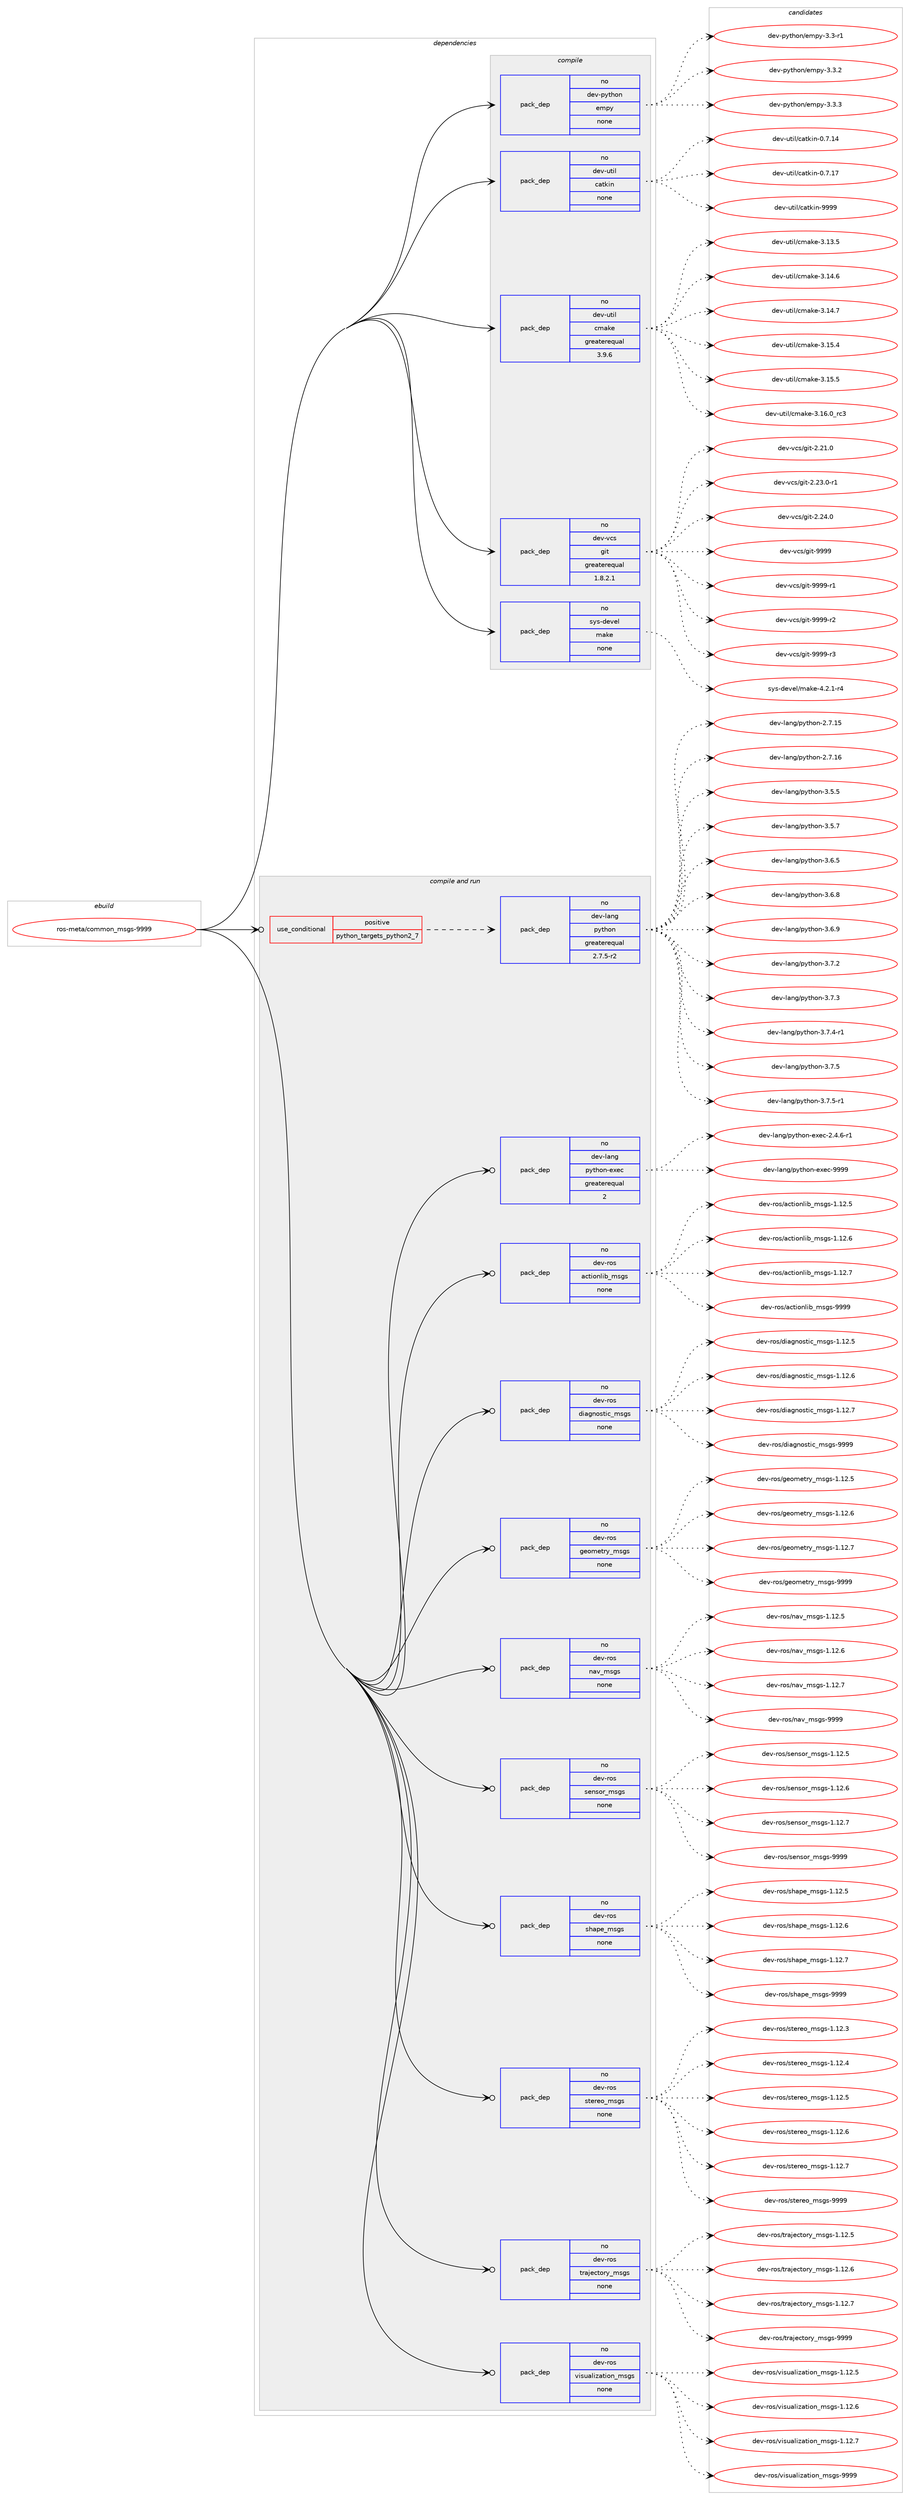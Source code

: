 digraph prolog {

# *************
# Graph options
# *************

newrank=true;
concentrate=true;
compound=true;
graph [rankdir=LR,fontname=Helvetica,fontsize=10,ranksep=1.5];#, ranksep=2.5, nodesep=0.2];
edge  [arrowhead=vee];
node  [fontname=Helvetica,fontsize=10];

# **********
# The ebuild
# **********

subgraph cluster_leftcol {
color=gray;
rank=same;
label=<<i>ebuild</i>>;
id [label="ros-meta/common_msgs-9999", color=red, width=4, href="../ros-meta/common_msgs-9999.svg"];
}

# ****************
# The dependencies
# ****************

subgraph cluster_midcol {
color=gray;
label=<<i>dependencies</i>>;
subgraph cluster_compile {
fillcolor="#eeeeee";
style=filled;
label=<<i>compile</i>>;
subgraph pack624925 {
dependency846170 [label=<<TABLE BORDER="0" CELLBORDER="1" CELLSPACING="0" CELLPADDING="4" WIDTH="220"><TR><TD ROWSPAN="6" CELLPADDING="30">pack_dep</TD></TR><TR><TD WIDTH="110">no</TD></TR><TR><TD>dev-python</TD></TR><TR><TD>empy</TD></TR><TR><TD>none</TD></TR><TR><TD></TD></TR></TABLE>>, shape=none, color=blue];
}
id:e -> dependency846170:w [weight=20,style="solid",arrowhead="vee"];
subgraph pack624926 {
dependency846171 [label=<<TABLE BORDER="0" CELLBORDER="1" CELLSPACING="0" CELLPADDING="4" WIDTH="220"><TR><TD ROWSPAN="6" CELLPADDING="30">pack_dep</TD></TR><TR><TD WIDTH="110">no</TD></TR><TR><TD>dev-util</TD></TR><TR><TD>catkin</TD></TR><TR><TD>none</TD></TR><TR><TD></TD></TR></TABLE>>, shape=none, color=blue];
}
id:e -> dependency846171:w [weight=20,style="solid",arrowhead="vee"];
subgraph pack624927 {
dependency846172 [label=<<TABLE BORDER="0" CELLBORDER="1" CELLSPACING="0" CELLPADDING="4" WIDTH="220"><TR><TD ROWSPAN="6" CELLPADDING="30">pack_dep</TD></TR><TR><TD WIDTH="110">no</TD></TR><TR><TD>dev-util</TD></TR><TR><TD>cmake</TD></TR><TR><TD>greaterequal</TD></TR><TR><TD>3.9.6</TD></TR></TABLE>>, shape=none, color=blue];
}
id:e -> dependency846172:w [weight=20,style="solid",arrowhead="vee"];
subgraph pack624928 {
dependency846173 [label=<<TABLE BORDER="0" CELLBORDER="1" CELLSPACING="0" CELLPADDING="4" WIDTH="220"><TR><TD ROWSPAN="6" CELLPADDING="30">pack_dep</TD></TR><TR><TD WIDTH="110">no</TD></TR><TR><TD>dev-vcs</TD></TR><TR><TD>git</TD></TR><TR><TD>greaterequal</TD></TR><TR><TD>1.8.2.1</TD></TR></TABLE>>, shape=none, color=blue];
}
id:e -> dependency846173:w [weight=20,style="solid",arrowhead="vee"];
subgraph pack624929 {
dependency846174 [label=<<TABLE BORDER="0" CELLBORDER="1" CELLSPACING="0" CELLPADDING="4" WIDTH="220"><TR><TD ROWSPAN="6" CELLPADDING="30">pack_dep</TD></TR><TR><TD WIDTH="110">no</TD></TR><TR><TD>sys-devel</TD></TR><TR><TD>make</TD></TR><TR><TD>none</TD></TR><TR><TD></TD></TR></TABLE>>, shape=none, color=blue];
}
id:e -> dependency846174:w [weight=20,style="solid",arrowhead="vee"];
}
subgraph cluster_compileandrun {
fillcolor="#eeeeee";
style=filled;
label=<<i>compile and run</i>>;
subgraph cond206311 {
dependency846175 [label=<<TABLE BORDER="0" CELLBORDER="1" CELLSPACING="0" CELLPADDING="4"><TR><TD ROWSPAN="3" CELLPADDING="10">use_conditional</TD></TR><TR><TD>positive</TD></TR><TR><TD>python_targets_python2_7</TD></TR></TABLE>>, shape=none, color=red];
subgraph pack624930 {
dependency846176 [label=<<TABLE BORDER="0" CELLBORDER="1" CELLSPACING="0" CELLPADDING="4" WIDTH="220"><TR><TD ROWSPAN="6" CELLPADDING="30">pack_dep</TD></TR><TR><TD WIDTH="110">no</TD></TR><TR><TD>dev-lang</TD></TR><TR><TD>python</TD></TR><TR><TD>greaterequal</TD></TR><TR><TD>2.7.5-r2</TD></TR></TABLE>>, shape=none, color=blue];
}
dependency846175:e -> dependency846176:w [weight=20,style="dashed",arrowhead="vee"];
}
id:e -> dependency846175:w [weight=20,style="solid",arrowhead="odotvee"];
subgraph pack624931 {
dependency846177 [label=<<TABLE BORDER="0" CELLBORDER="1" CELLSPACING="0" CELLPADDING="4" WIDTH="220"><TR><TD ROWSPAN="6" CELLPADDING="30">pack_dep</TD></TR><TR><TD WIDTH="110">no</TD></TR><TR><TD>dev-lang</TD></TR><TR><TD>python-exec</TD></TR><TR><TD>greaterequal</TD></TR><TR><TD>2</TD></TR></TABLE>>, shape=none, color=blue];
}
id:e -> dependency846177:w [weight=20,style="solid",arrowhead="odotvee"];
subgraph pack624932 {
dependency846178 [label=<<TABLE BORDER="0" CELLBORDER="1" CELLSPACING="0" CELLPADDING="4" WIDTH="220"><TR><TD ROWSPAN="6" CELLPADDING="30">pack_dep</TD></TR><TR><TD WIDTH="110">no</TD></TR><TR><TD>dev-ros</TD></TR><TR><TD>actionlib_msgs</TD></TR><TR><TD>none</TD></TR><TR><TD></TD></TR></TABLE>>, shape=none, color=blue];
}
id:e -> dependency846178:w [weight=20,style="solid",arrowhead="odotvee"];
subgraph pack624933 {
dependency846179 [label=<<TABLE BORDER="0" CELLBORDER="1" CELLSPACING="0" CELLPADDING="4" WIDTH="220"><TR><TD ROWSPAN="6" CELLPADDING="30">pack_dep</TD></TR><TR><TD WIDTH="110">no</TD></TR><TR><TD>dev-ros</TD></TR><TR><TD>diagnostic_msgs</TD></TR><TR><TD>none</TD></TR><TR><TD></TD></TR></TABLE>>, shape=none, color=blue];
}
id:e -> dependency846179:w [weight=20,style="solid",arrowhead="odotvee"];
subgraph pack624934 {
dependency846180 [label=<<TABLE BORDER="0" CELLBORDER="1" CELLSPACING="0" CELLPADDING="4" WIDTH="220"><TR><TD ROWSPAN="6" CELLPADDING="30">pack_dep</TD></TR><TR><TD WIDTH="110">no</TD></TR><TR><TD>dev-ros</TD></TR><TR><TD>geometry_msgs</TD></TR><TR><TD>none</TD></TR><TR><TD></TD></TR></TABLE>>, shape=none, color=blue];
}
id:e -> dependency846180:w [weight=20,style="solid",arrowhead="odotvee"];
subgraph pack624935 {
dependency846181 [label=<<TABLE BORDER="0" CELLBORDER="1" CELLSPACING="0" CELLPADDING="4" WIDTH="220"><TR><TD ROWSPAN="6" CELLPADDING="30">pack_dep</TD></TR><TR><TD WIDTH="110">no</TD></TR><TR><TD>dev-ros</TD></TR><TR><TD>nav_msgs</TD></TR><TR><TD>none</TD></TR><TR><TD></TD></TR></TABLE>>, shape=none, color=blue];
}
id:e -> dependency846181:w [weight=20,style="solid",arrowhead="odotvee"];
subgraph pack624936 {
dependency846182 [label=<<TABLE BORDER="0" CELLBORDER="1" CELLSPACING="0" CELLPADDING="4" WIDTH="220"><TR><TD ROWSPAN="6" CELLPADDING="30">pack_dep</TD></TR><TR><TD WIDTH="110">no</TD></TR><TR><TD>dev-ros</TD></TR><TR><TD>sensor_msgs</TD></TR><TR><TD>none</TD></TR><TR><TD></TD></TR></TABLE>>, shape=none, color=blue];
}
id:e -> dependency846182:w [weight=20,style="solid",arrowhead="odotvee"];
subgraph pack624937 {
dependency846183 [label=<<TABLE BORDER="0" CELLBORDER="1" CELLSPACING="0" CELLPADDING="4" WIDTH="220"><TR><TD ROWSPAN="6" CELLPADDING="30">pack_dep</TD></TR><TR><TD WIDTH="110">no</TD></TR><TR><TD>dev-ros</TD></TR><TR><TD>shape_msgs</TD></TR><TR><TD>none</TD></TR><TR><TD></TD></TR></TABLE>>, shape=none, color=blue];
}
id:e -> dependency846183:w [weight=20,style="solid",arrowhead="odotvee"];
subgraph pack624938 {
dependency846184 [label=<<TABLE BORDER="0" CELLBORDER="1" CELLSPACING="0" CELLPADDING="4" WIDTH="220"><TR><TD ROWSPAN="6" CELLPADDING="30">pack_dep</TD></TR><TR><TD WIDTH="110">no</TD></TR><TR><TD>dev-ros</TD></TR><TR><TD>stereo_msgs</TD></TR><TR><TD>none</TD></TR><TR><TD></TD></TR></TABLE>>, shape=none, color=blue];
}
id:e -> dependency846184:w [weight=20,style="solid",arrowhead="odotvee"];
subgraph pack624939 {
dependency846185 [label=<<TABLE BORDER="0" CELLBORDER="1" CELLSPACING="0" CELLPADDING="4" WIDTH="220"><TR><TD ROWSPAN="6" CELLPADDING="30">pack_dep</TD></TR><TR><TD WIDTH="110">no</TD></TR><TR><TD>dev-ros</TD></TR><TR><TD>trajectory_msgs</TD></TR><TR><TD>none</TD></TR><TR><TD></TD></TR></TABLE>>, shape=none, color=blue];
}
id:e -> dependency846185:w [weight=20,style="solid",arrowhead="odotvee"];
subgraph pack624940 {
dependency846186 [label=<<TABLE BORDER="0" CELLBORDER="1" CELLSPACING="0" CELLPADDING="4" WIDTH="220"><TR><TD ROWSPAN="6" CELLPADDING="30">pack_dep</TD></TR><TR><TD WIDTH="110">no</TD></TR><TR><TD>dev-ros</TD></TR><TR><TD>visualization_msgs</TD></TR><TR><TD>none</TD></TR><TR><TD></TD></TR></TABLE>>, shape=none, color=blue];
}
id:e -> dependency846186:w [weight=20,style="solid",arrowhead="odotvee"];
}
subgraph cluster_run {
fillcolor="#eeeeee";
style=filled;
label=<<i>run</i>>;
}
}

# **************
# The candidates
# **************

subgraph cluster_choices {
rank=same;
color=gray;
label=<<i>candidates</i>>;

subgraph choice624925 {
color=black;
nodesep=1;
choice1001011184511212111610411111047101109112121455146514511449 [label="dev-python/empy-3.3-r1", color=red, width=4,href="../dev-python/empy-3.3-r1.svg"];
choice1001011184511212111610411111047101109112121455146514650 [label="dev-python/empy-3.3.2", color=red, width=4,href="../dev-python/empy-3.3.2.svg"];
choice1001011184511212111610411111047101109112121455146514651 [label="dev-python/empy-3.3.3", color=red, width=4,href="../dev-python/empy-3.3.3.svg"];
dependency846170:e -> choice1001011184511212111610411111047101109112121455146514511449:w [style=dotted,weight="100"];
dependency846170:e -> choice1001011184511212111610411111047101109112121455146514650:w [style=dotted,weight="100"];
dependency846170:e -> choice1001011184511212111610411111047101109112121455146514651:w [style=dotted,weight="100"];
}
subgraph choice624926 {
color=black;
nodesep=1;
choice1001011184511711610510847999711610710511045484655464952 [label="dev-util/catkin-0.7.14", color=red, width=4,href="../dev-util/catkin-0.7.14.svg"];
choice1001011184511711610510847999711610710511045484655464955 [label="dev-util/catkin-0.7.17", color=red, width=4,href="../dev-util/catkin-0.7.17.svg"];
choice100101118451171161051084799971161071051104557575757 [label="dev-util/catkin-9999", color=red, width=4,href="../dev-util/catkin-9999.svg"];
dependency846171:e -> choice1001011184511711610510847999711610710511045484655464952:w [style=dotted,weight="100"];
dependency846171:e -> choice1001011184511711610510847999711610710511045484655464955:w [style=dotted,weight="100"];
dependency846171:e -> choice100101118451171161051084799971161071051104557575757:w [style=dotted,weight="100"];
}
subgraph choice624927 {
color=black;
nodesep=1;
choice1001011184511711610510847991099710710145514649514653 [label="dev-util/cmake-3.13.5", color=red, width=4,href="../dev-util/cmake-3.13.5.svg"];
choice1001011184511711610510847991099710710145514649524654 [label="dev-util/cmake-3.14.6", color=red, width=4,href="../dev-util/cmake-3.14.6.svg"];
choice1001011184511711610510847991099710710145514649524655 [label="dev-util/cmake-3.14.7", color=red, width=4,href="../dev-util/cmake-3.14.7.svg"];
choice1001011184511711610510847991099710710145514649534652 [label="dev-util/cmake-3.15.4", color=red, width=4,href="../dev-util/cmake-3.15.4.svg"];
choice1001011184511711610510847991099710710145514649534653 [label="dev-util/cmake-3.15.5", color=red, width=4,href="../dev-util/cmake-3.15.5.svg"];
choice1001011184511711610510847991099710710145514649544648951149951 [label="dev-util/cmake-3.16.0_rc3", color=red, width=4,href="../dev-util/cmake-3.16.0_rc3.svg"];
dependency846172:e -> choice1001011184511711610510847991099710710145514649514653:w [style=dotted,weight="100"];
dependency846172:e -> choice1001011184511711610510847991099710710145514649524654:w [style=dotted,weight="100"];
dependency846172:e -> choice1001011184511711610510847991099710710145514649524655:w [style=dotted,weight="100"];
dependency846172:e -> choice1001011184511711610510847991099710710145514649534652:w [style=dotted,weight="100"];
dependency846172:e -> choice1001011184511711610510847991099710710145514649534653:w [style=dotted,weight="100"];
dependency846172:e -> choice1001011184511711610510847991099710710145514649544648951149951:w [style=dotted,weight="100"];
}
subgraph choice624928 {
color=black;
nodesep=1;
choice10010111845118991154710310511645504650494648 [label="dev-vcs/git-2.21.0", color=red, width=4,href="../dev-vcs/git-2.21.0.svg"];
choice100101118451189911547103105116455046505146484511449 [label="dev-vcs/git-2.23.0-r1", color=red, width=4,href="../dev-vcs/git-2.23.0-r1.svg"];
choice10010111845118991154710310511645504650524648 [label="dev-vcs/git-2.24.0", color=red, width=4,href="../dev-vcs/git-2.24.0.svg"];
choice1001011184511899115471031051164557575757 [label="dev-vcs/git-9999", color=red, width=4,href="../dev-vcs/git-9999.svg"];
choice10010111845118991154710310511645575757574511449 [label="dev-vcs/git-9999-r1", color=red, width=4,href="../dev-vcs/git-9999-r1.svg"];
choice10010111845118991154710310511645575757574511450 [label="dev-vcs/git-9999-r2", color=red, width=4,href="../dev-vcs/git-9999-r2.svg"];
choice10010111845118991154710310511645575757574511451 [label="dev-vcs/git-9999-r3", color=red, width=4,href="../dev-vcs/git-9999-r3.svg"];
dependency846173:e -> choice10010111845118991154710310511645504650494648:w [style=dotted,weight="100"];
dependency846173:e -> choice100101118451189911547103105116455046505146484511449:w [style=dotted,weight="100"];
dependency846173:e -> choice10010111845118991154710310511645504650524648:w [style=dotted,weight="100"];
dependency846173:e -> choice1001011184511899115471031051164557575757:w [style=dotted,weight="100"];
dependency846173:e -> choice10010111845118991154710310511645575757574511449:w [style=dotted,weight="100"];
dependency846173:e -> choice10010111845118991154710310511645575757574511450:w [style=dotted,weight="100"];
dependency846173:e -> choice10010111845118991154710310511645575757574511451:w [style=dotted,weight="100"];
}
subgraph choice624929 {
color=black;
nodesep=1;
choice1151211154510010111810110847109971071014552465046494511452 [label="sys-devel/make-4.2.1-r4", color=red, width=4,href="../sys-devel/make-4.2.1-r4.svg"];
dependency846174:e -> choice1151211154510010111810110847109971071014552465046494511452:w [style=dotted,weight="100"];
}
subgraph choice624930 {
color=black;
nodesep=1;
choice10010111845108971101034711212111610411111045504655464953 [label="dev-lang/python-2.7.15", color=red, width=4,href="../dev-lang/python-2.7.15.svg"];
choice10010111845108971101034711212111610411111045504655464954 [label="dev-lang/python-2.7.16", color=red, width=4,href="../dev-lang/python-2.7.16.svg"];
choice100101118451089711010347112121116104111110455146534653 [label="dev-lang/python-3.5.5", color=red, width=4,href="../dev-lang/python-3.5.5.svg"];
choice100101118451089711010347112121116104111110455146534655 [label="dev-lang/python-3.5.7", color=red, width=4,href="../dev-lang/python-3.5.7.svg"];
choice100101118451089711010347112121116104111110455146544653 [label="dev-lang/python-3.6.5", color=red, width=4,href="../dev-lang/python-3.6.5.svg"];
choice100101118451089711010347112121116104111110455146544656 [label="dev-lang/python-3.6.8", color=red, width=4,href="../dev-lang/python-3.6.8.svg"];
choice100101118451089711010347112121116104111110455146544657 [label="dev-lang/python-3.6.9", color=red, width=4,href="../dev-lang/python-3.6.9.svg"];
choice100101118451089711010347112121116104111110455146554650 [label="dev-lang/python-3.7.2", color=red, width=4,href="../dev-lang/python-3.7.2.svg"];
choice100101118451089711010347112121116104111110455146554651 [label="dev-lang/python-3.7.3", color=red, width=4,href="../dev-lang/python-3.7.3.svg"];
choice1001011184510897110103471121211161041111104551465546524511449 [label="dev-lang/python-3.7.4-r1", color=red, width=4,href="../dev-lang/python-3.7.4-r1.svg"];
choice100101118451089711010347112121116104111110455146554653 [label="dev-lang/python-3.7.5", color=red, width=4,href="../dev-lang/python-3.7.5.svg"];
choice1001011184510897110103471121211161041111104551465546534511449 [label="dev-lang/python-3.7.5-r1", color=red, width=4,href="../dev-lang/python-3.7.5-r1.svg"];
dependency846176:e -> choice10010111845108971101034711212111610411111045504655464953:w [style=dotted,weight="100"];
dependency846176:e -> choice10010111845108971101034711212111610411111045504655464954:w [style=dotted,weight="100"];
dependency846176:e -> choice100101118451089711010347112121116104111110455146534653:w [style=dotted,weight="100"];
dependency846176:e -> choice100101118451089711010347112121116104111110455146534655:w [style=dotted,weight="100"];
dependency846176:e -> choice100101118451089711010347112121116104111110455146544653:w [style=dotted,weight="100"];
dependency846176:e -> choice100101118451089711010347112121116104111110455146544656:w [style=dotted,weight="100"];
dependency846176:e -> choice100101118451089711010347112121116104111110455146544657:w [style=dotted,weight="100"];
dependency846176:e -> choice100101118451089711010347112121116104111110455146554650:w [style=dotted,weight="100"];
dependency846176:e -> choice100101118451089711010347112121116104111110455146554651:w [style=dotted,weight="100"];
dependency846176:e -> choice1001011184510897110103471121211161041111104551465546524511449:w [style=dotted,weight="100"];
dependency846176:e -> choice100101118451089711010347112121116104111110455146554653:w [style=dotted,weight="100"];
dependency846176:e -> choice1001011184510897110103471121211161041111104551465546534511449:w [style=dotted,weight="100"];
}
subgraph choice624931 {
color=black;
nodesep=1;
choice10010111845108971101034711212111610411111045101120101994550465246544511449 [label="dev-lang/python-exec-2.4.6-r1", color=red, width=4,href="../dev-lang/python-exec-2.4.6-r1.svg"];
choice10010111845108971101034711212111610411111045101120101994557575757 [label="dev-lang/python-exec-9999", color=red, width=4,href="../dev-lang/python-exec-9999.svg"];
dependency846177:e -> choice10010111845108971101034711212111610411111045101120101994550465246544511449:w [style=dotted,weight="100"];
dependency846177:e -> choice10010111845108971101034711212111610411111045101120101994557575757:w [style=dotted,weight="100"];
}
subgraph choice624932 {
color=black;
nodesep=1;
choice10010111845114111115479799116105111110108105989510911510311545494649504653 [label="dev-ros/actionlib_msgs-1.12.5", color=red, width=4,href="../dev-ros/actionlib_msgs-1.12.5.svg"];
choice10010111845114111115479799116105111110108105989510911510311545494649504654 [label="dev-ros/actionlib_msgs-1.12.6", color=red, width=4,href="../dev-ros/actionlib_msgs-1.12.6.svg"];
choice10010111845114111115479799116105111110108105989510911510311545494649504655 [label="dev-ros/actionlib_msgs-1.12.7", color=red, width=4,href="../dev-ros/actionlib_msgs-1.12.7.svg"];
choice1001011184511411111547979911610511111010810598951091151031154557575757 [label="dev-ros/actionlib_msgs-9999", color=red, width=4,href="../dev-ros/actionlib_msgs-9999.svg"];
dependency846178:e -> choice10010111845114111115479799116105111110108105989510911510311545494649504653:w [style=dotted,weight="100"];
dependency846178:e -> choice10010111845114111115479799116105111110108105989510911510311545494649504654:w [style=dotted,weight="100"];
dependency846178:e -> choice10010111845114111115479799116105111110108105989510911510311545494649504655:w [style=dotted,weight="100"];
dependency846178:e -> choice1001011184511411111547979911610511111010810598951091151031154557575757:w [style=dotted,weight="100"];
}
subgraph choice624933 {
color=black;
nodesep=1;
choice100101118451141111154710010597103110111115116105999510911510311545494649504653 [label="dev-ros/diagnostic_msgs-1.12.5", color=red, width=4,href="../dev-ros/diagnostic_msgs-1.12.5.svg"];
choice100101118451141111154710010597103110111115116105999510911510311545494649504654 [label="dev-ros/diagnostic_msgs-1.12.6", color=red, width=4,href="../dev-ros/diagnostic_msgs-1.12.6.svg"];
choice100101118451141111154710010597103110111115116105999510911510311545494649504655 [label="dev-ros/diagnostic_msgs-1.12.7", color=red, width=4,href="../dev-ros/diagnostic_msgs-1.12.7.svg"];
choice10010111845114111115471001059710311011111511610599951091151031154557575757 [label="dev-ros/diagnostic_msgs-9999", color=red, width=4,href="../dev-ros/diagnostic_msgs-9999.svg"];
dependency846179:e -> choice100101118451141111154710010597103110111115116105999510911510311545494649504653:w [style=dotted,weight="100"];
dependency846179:e -> choice100101118451141111154710010597103110111115116105999510911510311545494649504654:w [style=dotted,weight="100"];
dependency846179:e -> choice100101118451141111154710010597103110111115116105999510911510311545494649504655:w [style=dotted,weight="100"];
dependency846179:e -> choice10010111845114111115471001059710311011111511610599951091151031154557575757:w [style=dotted,weight="100"];
}
subgraph choice624934 {
color=black;
nodesep=1;
choice10010111845114111115471031011111091011161141219510911510311545494649504653 [label="dev-ros/geometry_msgs-1.12.5", color=red, width=4,href="../dev-ros/geometry_msgs-1.12.5.svg"];
choice10010111845114111115471031011111091011161141219510911510311545494649504654 [label="dev-ros/geometry_msgs-1.12.6", color=red, width=4,href="../dev-ros/geometry_msgs-1.12.6.svg"];
choice10010111845114111115471031011111091011161141219510911510311545494649504655 [label="dev-ros/geometry_msgs-1.12.7", color=red, width=4,href="../dev-ros/geometry_msgs-1.12.7.svg"];
choice1001011184511411111547103101111109101116114121951091151031154557575757 [label="dev-ros/geometry_msgs-9999", color=red, width=4,href="../dev-ros/geometry_msgs-9999.svg"];
dependency846180:e -> choice10010111845114111115471031011111091011161141219510911510311545494649504653:w [style=dotted,weight="100"];
dependency846180:e -> choice10010111845114111115471031011111091011161141219510911510311545494649504654:w [style=dotted,weight="100"];
dependency846180:e -> choice10010111845114111115471031011111091011161141219510911510311545494649504655:w [style=dotted,weight="100"];
dependency846180:e -> choice1001011184511411111547103101111109101116114121951091151031154557575757:w [style=dotted,weight="100"];
}
subgraph choice624935 {
color=black;
nodesep=1;
choice1001011184511411111547110971189510911510311545494649504653 [label="dev-ros/nav_msgs-1.12.5", color=red, width=4,href="../dev-ros/nav_msgs-1.12.5.svg"];
choice1001011184511411111547110971189510911510311545494649504654 [label="dev-ros/nav_msgs-1.12.6", color=red, width=4,href="../dev-ros/nav_msgs-1.12.6.svg"];
choice1001011184511411111547110971189510911510311545494649504655 [label="dev-ros/nav_msgs-1.12.7", color=red, width=4,href="../dev-ros/nav_msgs-1.12.7.svg"];
choice100101118451141111154711097118951091151031154557575757 [label="dev-ros/nav_msgs-9999", color=red, width=4,href="../dev-ros/nav_msgs-9999.svg"];
dependency846181:e -> choice1001011184511411111547110971189510911510311545494649504653:w [style=dotted,weight="100"];
dependency846181:e -> choice1001011184511411111547110971189510911510311545494649504654:w [style=dotted,weight="100"];
dependency846181:e -> choice1001011184511411111547110971189510911510311545494649504655:w [style=dotted,weight="100"];
dependency846181:e -> choice100101118451141111154711097118951091151031154557575757:w [style=dotted,weight="100"];
}
subgraph choice624936 {
color=black;
nodesep=1;
choice10010111845114111115471151011101151111149510911510311545494649504653 [label="dev-ros/sensor_msgs-1.12.5", color=red, width=4,href="../dev-ros/sensor_msgs-1.12.5.svg"];
choice10010111845114111115471151011101151111149510911510311545494649504654 [label="dev-ros/sensor_msgs-1.12.6", color=red, width=4,href="../dev-ros/sensor_msgs-1.12.6.svg"];
choice10010111845114111115471151011101151111149510911510311545494649504655 [label="dev-ros/sensor_msgs-1.12.7", color=red, width=4,href="../dev-ros/sensor_msgs-1.12.7.svg"];
choice1001011184511411111547115101110115111114951091151031154557575757 [label="dev-ros/sensor_msgs-9999", color=red, width=4,href="../dev-ros/sensor_msgs-9999.svg"];
dependency846182:e -> choice10010111845114111115471151011101151111149510911510311545494649504653:w [style=dotted,weight="100"];
dependency846182:e -> choice10010111845114111115471151011101151111149510911510311545494649504654:w [style=dotted,weight="100"];
dependency846182:e -> choice10010111845114111115471151011101151111149510911510311545494649504655:w [style=dotted,weight="100"];
dependency846182:e -> choice1001011184511411111547115101110115111114951091151031154557575757:w [style=dotted,weight="100"];
}
subgraph choice624937 {
color=black;
nodesep=1;
choice1001011184511411111547115104971121019510911510311545494649504653 [label="dev-ros/shape_msgs-1.12.5", color=red, width=4,href="../dev-ros/shape_msgs-1.12.5.svg"];
choice1001011184511411111547115104971121019510911510311545494649504654 [label="dev-ros/shape_msgs-1.12.6", color=red, width=4,href="../dev-ros/shape_msgs-1.12.6.svg"];
choice1001011184511411111547115104971121019510911510311545494649504655 [label="dev-ros/shape_msgs-1.12.7", color=red, width=4,href="../dev-ros/shape_msgs-1.12.7.svg"];
choice100101118451141111154711510497112101951091151031154557575757 [label="dev-ros/shape_msgs-9999", color=red, width=4,href="../dev-ros/shape_msgs-9999.svg"];
dependency846183:e -> choice1001011184511411111547115104971121019510911510311545494649504653:w [style=dotted,weight="100"];
dependency846183:e -> choice1001011184511411111547115104971121019510911510311545494649504654:w [style=dotted,weight="100"];
dependency846183:e -> choice1001011184511411111547115104971121019510911510311545494649504655:w [style=dotted,weight="100"];
dependency846183:e -> choice100101118451141111154711510497112101951091151031154557575757:w [style=dotted,weight="100"];
}
subgraph choice624938 {
color=black;
nodesep=1;
choice10010111845114111115471151161011141011119510911510311545494649504651 [label="dev-ros/stereo_msgs-1.12.3", color=red, width=4,href="../dev-ros/stereo_msgs-1.12.3.svg"];
choice10010111845114111115471151161011141011119510911510311545494649504652 [label="dev-ros/stereo_msgs-1.12.4", color=red, width=4,href="../dev-ros/stereo_msgs-1.12.4.svg"];
choice10010111845114111115471151161011141011119510911510311545494649504653 [label="dev-ros/stereo_msgs-1.12.5", color=red, width=4,href="../dev-ros/stereo_msgs-1.12.5.svg"];
choice10010111845114111115471151161011141011119510911510311545494649504654 [label="dev-ros/stereo_msgs-1.12.6", color=red, width=4,href="../dev-ros/stereo_msgs-1.12.6.svg"];
choice10010111845114111115471151161011141011119510911510311545494649504655 [label="dev-ros/stereo_msgs-1.12.7", color=red, width=4,href="../dev-ros/stereo_msgs-1.12.7.svg"];
choice1001011184511411111547115116101114101111951091151031154557575757 [label="dev-ros/stereo_msgs-9999", color=red, width=4,href="../dev-ros/stereo_msgs-9999.svg"];
dependency846184:e -> choice10010111845114111115471151161011141011119510911510311545494649504651:w [style=dotted,weight="100"];
dependency846184:e -> choice10010111845114111115471151161011141011119510911510311545494649504652:w [style=dotted,weight="100"];
dependency846184:e -> choice10010111845114111115471151161011141011119510911510311545494649504653:w [style=dotted,weight="100"];
dependency846184:e -> choice10010111845114111115471151161011141011119510911510311545494649504654:w [style=dotted,weight="100"];
dependency846184:e -> choice10010111845114111115471151161011141011119510911510311545494649504655:w [style=dotted,weight="100"];
dependency846184:e -> choice1001011184511411111547115116101114101111951091151031154557575757:w [style=dotted,weight="100"];
}
subgraph choice624939 {
color=black;
nodesep=1;
choice100101118451141111154711611497106101991161111141219510911510311545494649504653 [label="dev-ros/trajectory_msgs-1.12.5", color=red, width=4,href="../dev-ros/trajectory_msgs-1.12.5.svg"];
choice100101118451141111154711611497106101991161111141219510911510311545494649504654 [label="dev-ros/trajectory_msgs-1.12.6", color=red, width=4,href="../dev-ros/trajectory_msgs-1.12.6.svg"];
choice100101118451141111154711611497106101991161111141219510911510311545494649504655 [label="dev-ros/trajectory_msgs-1.12.7", color=red, width=4,href="../dev-ros/trajectory_msgs-1.12.7.svg"];
choice10010111845114111115471161149710610199116111114121951091151031154557575757 [label="dev-ros/trajectory_msgs-9999", color=red, width=4,href="../dev-ros/trajectory_msgs-9999.svg"];
dependency846185:e -> choice100101118451141111154711611497106101991161111141219510911510311545494649504653:w [style=dotted,weight="100"];
dependency846185:e -> choice100101118451141111154711611497106101991161111141219510911510311545494649504654:w [style=dotted,weight="100"];
dependency846185:e -> choice100101118451141111154711611497106101991161111141219510911510311545494649504655:w [style=dotted,weight="100"];
dependency846185:e -> choice10010111845114111115471161149710610199116111114121951091151031154557575757:w [style=dotted,weight="100"];
}
subgraph choice624940 {
color=black;
nodesep=1;
choice100101118451141111154711810511511797108105122971161051111109510911510311545494649504653 [label="dev-ros/visualization_msgs-1.12.5", color=red, width=4,href="../dev-ros/visualization_msgs-1.12.5.svg"];
choice100101118451141111154711810511511797108105122971161051111109510911510311545494649504654 [label="dev-ros/visualization_msgs-1.12.6", color=red, width=4,href="../dev-ros/visualization_msgs-1.12.6.svg"];
choice100101118451141111154711810511511797108105122971161051111109510911510311545494649504655 [label="dev-ros/visualization_msgs-1.12.7", color=red, width=4,href="../dev-ros/visualization_msgs-1.12.7.svg"];
choice10010111845114111115471181051151179710810512297116105111110951091151031154557575757 [label="dev-ros/visualization_msgs-9999", color=red, width=4,href="../dev-ros/visualization_msgs-9999.svg"];
dependency846186:e -> choice100101118451141111154711810511511797108105122971161051111109510911510311545494649504653:w [style=dotted,weight="100"];
dependency846186:e -> choice100101118451141111154711810511511797108105122971161051111109510911510311545494649504654:w [style=dotted,weight="100"];
dependency846186:e -> choice100101118451141111154711810511511797108105122971161051111109510911510311545494649504655:w [style=dotted,weight="100"];
dependency846186:e -> choice10010111845114111115471181051151179710810512297116105111110951091151031154557575757:w [style=dotted,weight="100"];
}
}

}
